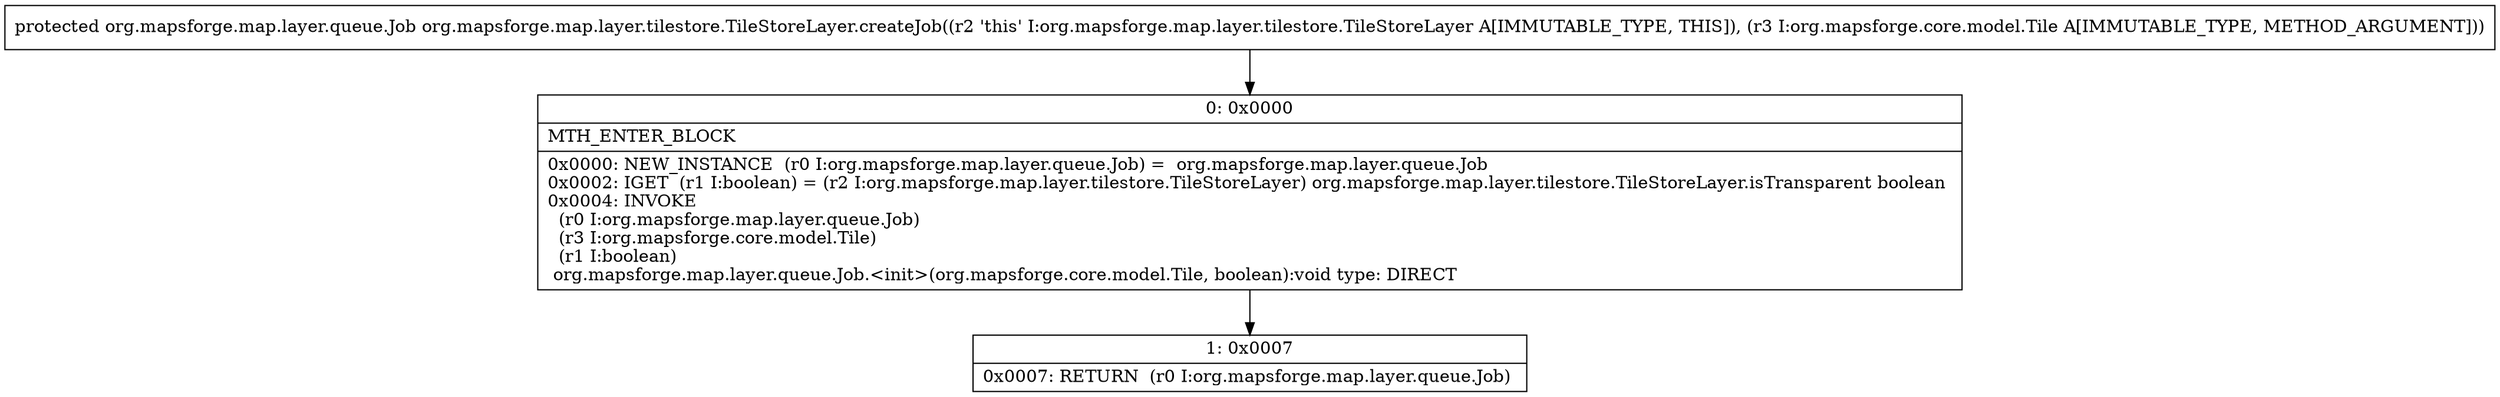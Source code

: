 digraph "CFG fororg.mapsforge.map.layer.tilestore.TileStoreLayer.createJob(Lorg\/mapsforge\/core\/model\/Tile;)Lorg\/mapsforge\/map\/layer\/queue\/Job;" {
Node_0 [shape=record,label="{0\:\ 0x0000|MTH_ENTER_BLOCK\l|0x0000: NEW_INSTANCE  (r0 I:org.mapsforge.map.layer.queue.Job) =  org.mapsforge.map.layer.queue.Job \l0x0002: IGET  (r1 I:boolean) = (r2 I:org.mapsforge.map.layer.tilestore.TileStoreLayer) org.mapsforge.map.layer.tilestore.TileStoreLayer.isTransparent boolean \l0x0004: INVOKE  \l  (r0 I:org.mapsforge.map.layer.queue.Job)\l  (r3 I:org.mapsforge.core.model.Tile)\l  (r1 I:boolean)\l org.mapsforge.map.layer.queue.Job.\<init\>(org.mapsforge.core.model.Tile, boolean):void type: DIRECT \l}"];
Node_1 [shape=record,label="{1\:\ 0x0007|0x0007: RETURN  (r0 I:org.mapsforge.map.layer.queue.Job) \l}"];
MethodNode[shape=record,label="{protected org.mapsforge.map.layer.queue.Job org.mapsforge.map.layer.tilestore.TileStoreLayer.createJob((r2 'this' I:org.mapsforge.map.layer.tilestore.TileStoreLayer A[IMMUTABLE_TYPE, THIS]), (r3 I:org.mapsforge.core.model.Tile A[IMMUTABLE_TYPE, METHOD_ARGUMENT])) }"];
MethodNode -> Node_0;
Node_0 -> Node_1;
}

